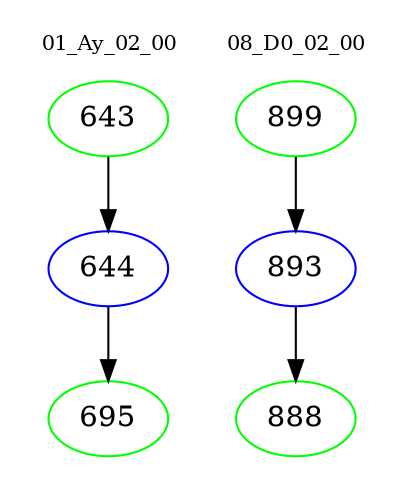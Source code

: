 digraph{
subgraph cluster_0 {
color = white
label = "01_Ay_02_00";
fontsize=10;
T0_643 [label="643", color="green"]
T0_643 -> T0_644 [color="black"]
T0_644 [label="644", color="blue"]
T0_644 -> T0_695 [color="black"]
T0_695 [label="695", color="green"]
}
subgraph cluster_1 {
color = white
label = "08_D0_02_00";
fontsize=10;
T1_899 [label="899", color="green"]
T1_899 -> T1_893 [color="black"]
T1_893 [label="893", color="blue"]
T1_893 -> T1_888 [color="black"]
T1_888 [label="888", color="green"]
}
}
